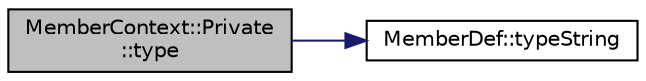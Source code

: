 digraph "MemberContext::Private::type"
{
 // LATEX_PDF_SIZE
  edge [fontname="Helvetica",fontsize="10",labelfontname="Helvetica",labelfontsize="10"];
  node [fontname="Helvetica",fontsize="10",shape=record];
  rankdir="LR";
  Node1 [label="MemberContext::Private\l::type",height=0.2,width=0.4,color="black", fillcolor="grey75", style="filled", fontcolor="black",tooltip=" "];
  Node1 -> Node2 [color="midnightblue",fontsize="10",style="solid"];
  Node2 [label="MemberDef::typeString",height=0.2,width=0.4,color="black", fillcolor="white", style="filled",URL="$classMemberDef.html#a0032c6e040cdec6d9c52dc75a790a884",tooltip=" "];
}

